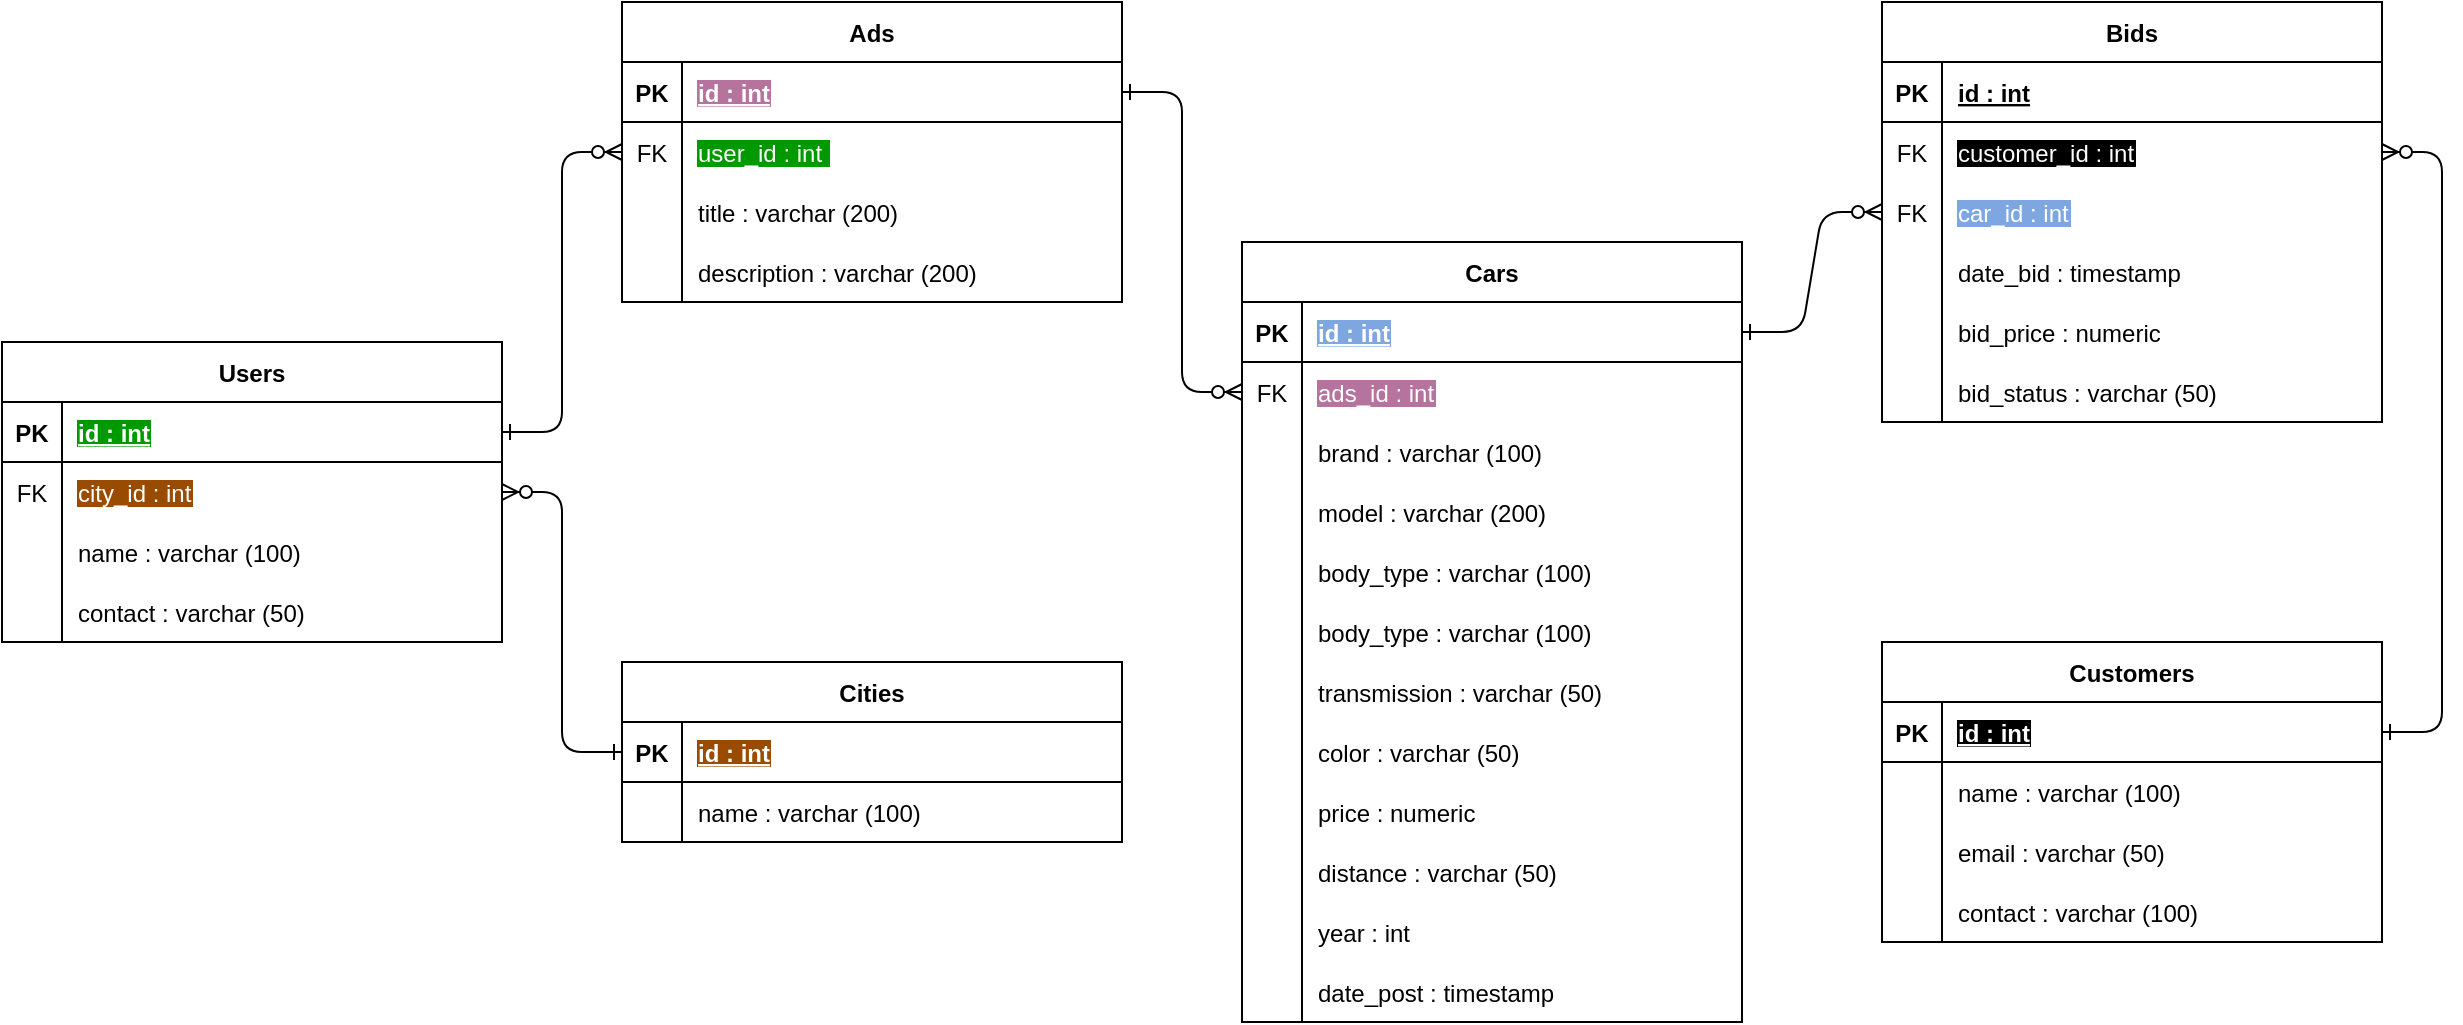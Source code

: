 <mxfile version="24.7.6">
  <diagram name="Halaman-1" id="cEegtYGNxd8ksvFHuOBf">
    <mxGraphModel grid="1" page="1" gridSize="10" guides="1" tooltips="1" connect="1" arrows="1" fold="1" pageScale="1" pageWidth="827" pageHeight="1169" math="0" shadow="0">
      <root>
        <mxCell id="0" />
        <mxCell id="1" parent="0" />
        <mxCell id="9dnN_5gEryBdoNZfUIF1-1" value="" style="edgeStyle=entityRelationEdgeStyle;endArrow=ERzeroToMany;startArrow=ERone;endFill=1;startFill=0;" edge="1" parent="1" source="9dnN_5gEryBdoNZfUIF1-54" target="9dnN_5gEryBdoNZfUIF1-7">
          <mxGeometry width="100" height="100" relative="1" as="geometry">
            <mxPoint x="340" y="720" as="sourcePoint" />
            <mxPoint x="440" y="620" as="targetPoint" />
          </mxGeometry>
        </mxCell>
        <mxCell id="9dnN_5gEryBdoNZfUIF1-2" value="" style="edgeStyle=entityRelationEdgeStyle;endArrow=ERzeroToMany;startArrow=ERone;endFill=1;startFill=0;" edge="1" parent="1" source="9dnN_5gEryBdoNZfUIF1-4" target="9dnN_5gEryBdoNZfUIF1-20">
          <mxGeometry width="100" height="100" relative="1" as="geometry">
            <mxPoint x="400" y="180" as="sourcePoint" />
            <mxPoint x="460" y="205" as="targetPoint" />
          </mxGeometry>
        </mxCell>
        <mxCell id="9dnN_5gEryBdoNZfUIF1-3" value="Ads" style="shape=table;startSize=30;container=1;collapsible=1;childLayout=tableLayout;fixedRows=1;rowLines=0;fontStyle=1;align=center;resizeLast=1;" vertex="1" parent="1">
          <mxGeometry x="360" y="100" width="250" height="150" as="geometry" />
        </mxCell>
        <mxCell id="9dnN_5gEryBdoNZfUIF1-4" value="" style="shape=partialRectangle;collapsible=0;dropTarget=0;pointerEvents=0;fillColor=none;points=[[0,0.5],[1,0.5]];portConstraint=eastwest;top=0;left=0;right=0;bottom=1;" vertex="1" parent="9dnN_5gEryBdoNZfUIF1-3">
          <mxGeometry y="30" width="250" height="30" as="geometry" />
        </mxCell>
        <mxCell id="9dnN_5gEryBdoNZfUIF1-5" value="PK" style="shape=partialRectangle;overflow=hidden;connectable=0;fillColor=none;top=0;left=0;bottom=0;right=0;fontStyle=1;" vertex="1" parent="9dnN_5gEryBdoNZfUIF1-4">
          <mxGeometry width="30" height="30" as="geometry">
            <mxRectangle width="30" height="30" as="alternateBounds" />
          </mxGeometry>
        </mxCell>
        <mxCell id="9dnN_5gEryBdoNZfUIF1-6" value="id : int" style="shape=partialRectangle;overflow=hidden;connectable=0;fillColor=none;top=0;left=0;bottom=0;right=0;align=left;spacingLeft=6;fontStyle=5;fontColor=#FFFFFF;labelBackgroundColor=#B5739D;" vertex="1" parent="9dnN_5gEryBdoNZfUIF1-4">
          <mxGeometry x="30" width="220" height="30" as="geometry">
            <mxRectangle width="220" height="30" as="alternateBounds" />
          </mxGeometry>
        </mxCell>
        <mxCell id="9dnN_5gEryBdoNZfUIF1-7" value="" style="shape=partialRectangle;collapsible=0;dropTarget=0;pointerEvents=0;fillColor=none;points=[[0,0.5],[1,0.5]];portConstraint=eastwest;top=0;left=0;right=0;bottom=0;" vertex="1" parent="9dnN_5gEryBdoNZfUIF1-3">
          <mxGeometry y="60" width="250" height="30" as="geometry" />
        </mxCell>
        <mxCell id="9dnN_5gEryBdoNZfUIF1-8" value="FK" style="shape=partialRectangle;overflow=hidden;connectable=0;fillColor=none;top=0;left=0;bottom=0;right=0;" vertex="1" parent="9dnN_5gEryBdoNZfUIF1-7">
          <mxGeometry width="30" height="30" as="geometry">
            <mxRectangle width="30" height="30" as="alternateBounds" />
          </mxGeometry>
        </mxCell>
        <mxCell id="9dnN_5gEryBdoNZfUIF1-9" value="user_id : int " style="shape=partialRectangle;overflow=hidden;connectable=0;fillColor=none;top=0;left=0;bottom=0;right=0;align=left;spacingLeft=6;fontColor=#FFFFFF;labelBackgroundColor=#009900;" vertex="1" parent="9dnN_5gEryBdoNZfUIF1-7">
          <mxGeometry x="30" width="220" height="30" as="geometry">
            <mxRectangle width="220" height="30" as="alternateBounds" />
          </mxGeometry>
        </mxCell>
        <mxCell id="9dnN_5gEryBdoNZfUIF1-10" value="" style="shape=partialRectangle;collapsible=0;dropTarget=0;pointerEvents=0;fillColor=none;points=[[0,0.5],[1,0.5]];portConstraint=eastwest;top=0;left=0;right=0;bottom=0;" vertex="1" parent="9dnN_5gEryBdoNZfUIF1-3">
          <mxGeometry y="90" width="250" height="30" as="geometry" />
        </mxCell>
        <mxCell id="9dnN_5gEryBdoNZfUIF1-11" value="" style="shape=partialRectangle;overflow=hidden;connectable=0;fillColor=none;top=0;left=0;bottom=0;right=0;" vertex="1" parent="9dnN_5gEryBdoNZfUIF1-10">
          <mxGeometry width="30" height="30" as="geometry">
            <mxRectangle width="30" height="30" as="alternateBounds" />
          </mxGeometry>
        </mxCell>
        <mxCell id="9dnN_5gEryBdoNZfUIF1-12" value="title : varchar (200)" style="shape=partialRectangle;overflow=hidden;connectable=0;fillColor=none;top=0;left=0;bottom=0;right=0;align=left;spacingLeft=6;" vertex="1" parent="9dnN_5gEryBdoNZfUIF1-10">
          <mxGeometry x="30" width="220" height="30" as="geometry">
            <mxRectangle width="220" height="30" as="alternateBounds" />
          </mxGeometry>
        </mxCell>
        <mxCell id="9dnN_5gEryBdoNZfUIF1-13" value="" style="shape=partialRectangle;collapsible=0;dropTarget=0;pointerEvents=0;fillColor=none;points=[[0,0.5],[1,0.5]];portConstraint=eastwest;top=0;left=0;right=0;bottom=0;" vertex="1" parent="9dnN_5gEryBdoNZfUIF1-3">
          <mxGeometry y="120" width="250" height="30" as="geometry" />
        </mxCell>
        <mxCell id="9dnN_5gEryBdoNZfUIF1-14" value="" style="shape=partialRectangle;overflow=hidden;connectable=0;fillColor=none;top=0;left=0;bottom=0;right=0;" vertex="1" parent="9dnN_5gEryBdoNZfUIF1-13">
          <mxGeometry width="30" height="30" as="geometry">
            <mxRectangle width="30" height="30" as="alternateBounds" />
          </mxGeometry>
        </mxCell>
        <mxCell id="9dnN_5gEryBdoNZfUIF1-15" value="description : varchar (200)" style="shape=partialRectangle;overflow=hidden;connectable=0;fillColor=none;top=0;left=0;bottom=0;right=0;align=left;spacingLeft=6;" vertex="1" parent="9dnN_5gEryBdoNZfUIF1-13">
          <mxGeometry x="30" width="220" height="30" as="geometry">
            <mxRectangle width="220" height="30" as="alternateBounds" />
          </mxGeometry>
        </mxCell>
        <mxCell id="9dnN_5gEryBdoNZfUIF1-16" value="Cars" style="shape=table;startSize=30;container=1;collapsible=1;childLayout=tableLayout;fixedRows=1;rowLines=0;fontStyle=1;align=center;resizeLast=1;" vertex="1" parent="1">
          <mxGeometry x="670" y="220" width="250" height="390" as="geometry" />
        </mxCell>
        <mxCell id="9dnN_5gEryBdoNZfUIF1-17" value="" style="shape=partialRectangle;collapsible=0;dropTarget=0;pointerEvents=0;fillColor=none;points=[[0,0.5],[1,0.5]];portConstraint=eastwest;top=0;left=0;right=0;bottom=1;" vertex="1" parent="9dnN_5gEryBdoNZfUIF1-16">
          <mxGeometry y="30" width="250" height="30" as="geometry" />
        </mxCell>
        <mxCell id="9dnN_5gEryBdoNZfUIF1-18" value="PK" style="shape=partialRectangle;overflow=hidden;connectable=0;fillColor=none;top=0;left=0;bottom=0;right=0;fontStyle=1;" vertex="1" parent="9dnN_5gEryBdoNZfUIF1-17">
          <mxGeometry width="30" height="30" as="geometry">
            <mxRectangle width="30" height="30" as="alternateBounds" />
          </mxGeometry>
        </mxCell>
        <mxCell id="9dnN_5gEryBdoNZfUIF1-19" value="id : int" style="shape=partialRectangle;overflow=hidden;connectable=0;fillColor=none;top=0;left=0;bottom=0;right=0;align=left;spacingLeft=6;fontStyle=5;labelBackgroundColor=#7EA6E0;fontColor=#FFFFFF;" vertex="1" parent="9dnN_5gEryBdoNZfUIF1-17">
          <mxGeometry x="30" width="220" height="30" as="geometry">
            <mxRectangle width="220" height="30" as="alternateBounds" />
          </mxGeometry>
        </mxCell>
        <mxCell id="9dnN_5gEryBdoNZfUIF1-20" value="" style="shape=partialRectangle;collapsible=0;dropTarget=0;pointerEvents=0;fillColor=none;points=[[0,0.5],[1,0.5]];portConstraint=eastwest;top=0;left=0;right=0;bottom=0;" vertex="1" parent="9dnN_5gEryBdoNZfUIF1-16">
          <mxGeometry y="60" width="250" height="30" as="geometry" />
        </mxCell>
        <mxCell id="9dnN_5gEryBdoNZfUIF1-21" value="FK" style="shape=partialRectangle;overflow=hidden;connectable=0;fillColor=none;top=0;left=0;bottom=0;right=0;" vertex="1" parent="9dnN_5gEryBdoNZfUIF1-20">
          <mxGeometry width="30" height="30" as="geometry">
            <mxRectangle width="30" height="30" as="alternateBounds" />
          </mxGeometry>
        </mxCell>
        <mxCell id="9dnN_5gEryBdoNZfUIF1-22" value="ads_id : int" style="shape=partialRectangle;overflow=hidden;connectable=0;fillColor=none;top=0;left=0;bottom=0;right=0;align=left;spacingLeft=6;labelBackgroundColor=#B5739D;fontColor=#FFFFFF;" vertex="1" parent="9dnN_5gEryBdoNZfUIF1-20">
          <mxGeometry x="30" width="220" height="30" as="geometry">
            <mxRectangle width="220" height="30" as="alternateBounds" />
          </mxGeometry>
        </mxCell>
        <mxCell id="9dnN_5gEryBdoNZfUIF1-23" value="" style="shape=partialRectangle;collapsible=0;dropTarget=0;pointerEvents=0;fillColor=none;points=[[0,0.5],[1,0.5]];portConstraint=eastwest;top=0;left=0;right=0;bottom=0;" vertex="1" parent="9dnN_5gEryBdoNZfUIF1-16">
          <mxGeometry y="90" width="250" height="30" as="geometry" />
        </mxCell>
        <mxCell id="9dnN_5gEryBdoNZfUIF1-24" value="" style="shape=partialRectangle;overflow=hidden;connectable=0;fillColor=none;top=0;left=0;bottom=0;right=0;" vertex="1" parent="9dnN_5gEryBdoNZfUIF1-23">
          <mxGeometry width="30" height="30" as="geometry">
            <mxRectangle width="30" height="30" as="alternateBounds" />
          </mxGeometry>
        </mxCell>
        <mxCell id="9dnN_5gEryBdoNZfUIF1-25" value="brand : varchar (100)" style="shape=partialRectangle;overflow=hidden;connectable=0;fillColor=none;top=0;left=0;bottom=0;right=0;align=left;spacingLeft=6;" vertex="1" parent="9dnN_5gEryBdoNZfUIF1-23">
          <mxGeometry x="30" width="220" height="30" as="geometry">
            <mxRectangle width="220" height="30" as="alternateBounds" />
          </mxGeometry>
        </mxCell>
        <mxCell id="9dnN_5gEryBdoNZfUIF1-26" value="" style="shape=partialRectangle;collapsible=0;dropTarget=0;pointerEvents=0;fillColor=none;points=[[0,0.5],[1,0.5]];portConstraint=eastwest;top=0;left=0;right=0;bottom=0;" vertex="1" parent="9dnN_5gEryBdoNZfUIF1-16">
          <mxGeometry y="120" width="250" height="30" as="geometry" />
        </mxCell>
        <mxCell id="9dnN_5gEryBdoNZfUIF1-27" value="" style="shape=partialRectangle;overflow=hidden;connectable=0;fillColor=none;top=0;left=0;bottom=0;right=0;" vertex="1" parent="9dnN_5gEryBdoNZfUIF1-26">
          <mxGeometry width="30" height="30" as="geometry">
            <mxRectangle width="30" height="30" as="alternateBounds" />
          </mxGeometry>
        </mxCell>
        <mxCell id="9dnN_5gEryBdoNZfUIF1-28" value="model : varchar (200)" style="shape=partialRectangle;overflow=hidden;connectable=0;fillColor=none;top=0;left=0;bottom=0;right=0;align=left;spacingLeft=6;" vertex="1" parent="9dnN_5gEryBdoNZfUIF1-26">
          <mxGeometry x="30" width="220" height="30" as="geometry">
            <mxRectangle width="220" height="30" as="alternateBounds" />
          </mxGeometry>
        </mxCell>
        <mxCell id="9dnN_5gEryBdoNZfUIF1-29" value="" style="shape=partialRectangle;collapsible=0;dropTarget=0;pointerEvents=0;fillColor=none;points=[[0,0.5],[1,0.5]];portConstraint=eastwest;top=0;left=0;right=0;bottom=0;" vertex="1" parent="9dnN_5gEryBdoNZfUIF1-16">
          <mxGeometry y="150" width="250" height="30" as="geometry" />
        </mxCell>
        <mxCell id="9dnN_5gEryBdoNZfUIF1-30" value="" style="shape=partialRectangle;overflow=hidden;connectable=0;fillColor=none;top=0;left=0;bottom=0;right=0;" vertex="1" parent="9dnN_5gEryBdoNZfUIF1-29">
          <mxGeometry width="30" height="30" as="geometry">
            <mxRectangle width="30" height="30" as="alternateBounds" />
          </mxGeometry>
        </mxCell>
        <mxCell id="9dnN_5gEryBdoNZfUIF1-31" value="body_type : varchar (100)" style="shape=partialRectangle;overflow=hidden;connectable=0;fillColor=none;top=0;left=0;bottom=0;right=0;align=left;spacingLeft=6;" vertex="1" parent="9dnN_5gEryBdoNZfUIF1-29">
          <mxGeometry x="30" width="220" height="30" as="geometry">
            <mxRectangle width="220" height="30" as="alternateBounds" />
          </mxGeometry>
        </mxCell>
        <mxCell id="9dnN_5gEryBdoNZfUIF1-32" value="" style="shape=partialRectangle;collapsible=0;dropTarget=0;pointerEvents=0;fillColor=none;points=[[0,0.5],[1,0.5]];portConstraint=eastwest;top=0;left=0;right=0;bottom=0;" vertex="1" parent="9dnN_5gEryBdoNZfUIF1-16">
          <mxGeometry y="180" width="250" height="30" as="geometry" />
        </mxCell>
        <mxCell id="9dnN_5gEryBdoNZfUIF1-33" value="" style="shape=partialRectangle;overflow=hidden;connectable=0;fillColor=none;top=0;left=0;bottom=0;right=0;" vertex="1" parent="9dnN_5gEryBdoNZfUIF1-32">
          <mxGeometry width="30" height="30" as="geometry">
            <mxRectangle width="30" height="30" as="alternateBounds" />
          </mxGeometry>
        </mxCell>
        <mxCell id="9dnN_5gEryBdoNZfUIF1-34" value="body_type : varchar (100)" style="shape=partialRectangle;overflow=hidden;connectable=0;fillColor=none;top=0;left=0;bottom=0;right=0;align=left;spacingLeft=6;" vertex="1" parent="9dnN_5gEryBdoNZfUIF1-32">
          <mxGeometry x="30" width="220" height="30" as="geometry">
            <mxRectangle width="220" height="30" as="alternateBounds" />
          </mxGeometry>
        </mxCell>
        <mxCell id="9dnN_5gEryBdoNZfUIF1-35" value="" style="shape=partialRectangle;collapsible=0;dropTarget=0;pointerEvents=0;fillColor=none;points=[[0,0.5],[1,0.5]];portConstraint=eastwest;top=0;left=0;right=0;bottom=0;" vertex="1" parent="9dnN_5gEryBdoNZfUIF1-16">
          <mxGeometry y="210" width="250" height="30" as="geometry" />
        </mxCell>
        <mxCell id="9dnN_5gEryBdoNZfUIF1-36" value="" style="shape=partialRectangle;overflow=hidden;connectable=0;fillColor=none;top=0;left=0;bottom=0;right=0;" vertex="1" parent="9dnN_5gEryBdoNZfUIF1-35">
          <mxGeometry width="30" height="30" as="geometry">
            <mxRectangle width="30" height="30" as="alternateBounds" />
          </mxGeometry>
        </mxCell>
        <mxCell id="9dnN_5gEryBdoNZfUIF1-37" value="transmission : varchar (50)" style="shape=partialRectangle;overflow=hidden;connectable=0;fillColor=none;top=0;left=0;bottom=0;right=0;align=left;spacingLeft=6;" vertex="1" parent="9dnN_5gEryBdoNZfUIF1-35">
          <mxGeometry x="30" width="220" height="30" as="geometry">
            <mxRectangle width="220" height="30" as="alternateBounds" />
          </mxGeometry>
        </mxCell>
        <mxCell id="9dnN_5gEryBdoNZfUIF1-38" value="" style="shape=partialRectangle;collapsible=0;dropTarget=0;pointerEvents=0;fillColor=none;points=[[0,0.5],[1,0.5]];portConstraint=eastwest;top=0;left=0;right=0;bottom=0;" vertex="1" parent="9dnN_5gEryBdoNZfUIF1-16">
          <mxGeometry y="240" width="250" height="30" as="geometry" />
        </mxCell>
        <mxCell id="9dnN_5gEryBdoNZfUIF1-39" value="" style="shape=partialRectangle;overflow=hidden;connectable=0;fillColor=none;top=0;left=0;bottom=0;right=0;" vertex="1" parent="9dnN_5gEryBdoNZfUIF1-38">
          <mxGeometry width="30" height="30" as="geometry">
            <mxRectangle width="30" height="30" as="alternateBounds" />
          </mxGeometry>
        </mxCell>
        <mxCell id="9dnN_5gEryBdoNZfUIF1-40" value="color : varchar (50)" style="shape=partialRectangle;overflow=hidden;connectable=0;fillColor=none;top=0;left=0;bottom=0;right=0;align=left;spacingLeft=6;" vertex="1" parent="9dnN_5gEryBdoNZfUIF1-38">
          <mxGeometry x="30" width="220" height="30" as="geometry">
            <mxRectangle width="220" height="30" as="alternateBounds" />
          </mxGeometry>
        </mxCell>
        <mxCell id="9dnN_5gEryBdoNZfUIF1-41" value="" style="shape=partialRectangle;collapsible=0;dropTarget=0;pointerEvents=0;fillColor=none;points=[[0,0.5],[1,0.5]];portConstraint=eastwest;top=0;left=0;right=0;bottom=0;" vertex="1" parent="9dnN_5gEryBdoNZfUIF1-16">
          <mxGeometry y="270" width="250" height="30" as="geometry" />
        </mxCell>
        <mxCell id="9dnN_5gEryBdoNZfUIF1-42" value="" style="shape=partialRectangle;overflow=hidden;connectable=0;fillColor=none;top=0;left=0;bottom=0;right=0;" vertex="1" parent="9dnN_5gEryBdoNZfUIF1-41">
          <mxGeometry width="30" height="30" as="geometry">
            <mxRectangle width="30" height="30" as="alternateBounds" />
          </mxGeometry>
        </mxCell>
        <mxCell id="9dnN_5gEryBdoNZfUIF1-43" value="price : numeric" style="shape=partialRectangle;overflow=hidden;connectable=0;fillColor=none;top=0;left=0;bottom=0;right=0;align=left;spacingLeft=6;" vertex="1" parent="9dnN_5gEryBdoNZfUIF1-41">
          <mxGeometry x="30" width="220" height="30" as="geometry">
            <mxRectangle width="220" height="30" as="alternateBounds" />
          </mxGeometry>
        </mxCell>
        <mxCell id="9dnN_5gEryBdoNZfUIF1-44" value="" style="shape=partialRectangle;collapsible=0;dropTarget=0;pointerEvents=0;fillColor=none;points=[[0,0.5],[1,0.5]];portConstraint=eastwest;top=0;left=0;right=0;bottom=0;" vertex="1" parent="9dnN_5gEryBdoNZfUIF1-16">
          <mxGeometry y="300" width="250" height="30" as="geometry" />
        </mxCell>
        <mxCell id="9dnN_5gEryBdoNZfUIF1-45" value="" style="shape=partialRectangle;overflow=hidden;connectable=0;fillColor=none;top=0;left=0;bottom=0;right=0;" vertex="1" parent="9dnN_5gEryBdoNZfUIF1-44">
          <mxGeometry width="30" height="30" as="geometry">
            <mxRectangle width="30" height="30" as="alternateBounds" />
          </mxGeometry>
        </mxCell>
        <mxCell id="9dnN_5gEryBdoNZfUIF1-46" value="distance : varchar (50)" style="shape=partialRectangle;overflow=hidden;connectable=0;fillColor=none;top=0;left=0;bottom=0;right=0;align=left;spacingLeft=6;" vertex="1" parent="9dnN_5gEryBdoNZfUIF1-44">
          <mxGeometry x="30" width="220" height="30" as="geometry">
            <mxRectangle width="220" height="30" as="alternateBounds" />
          </mxGeometry>
        </mxCell>
        <mxCell id="9dnN_5gEryBdoNZfUIF1-47" value="" style="shape=partialRectangle;collapsible=0;dropTarget=0;pointerEvents=0;fillColor=none;points=[[0,0.5],[1,0.5]];portConstraint=eastwest;top=0;left=0;right=0;bottom=0;" vertex="1" parent="9dnN_5gEryBdoNZfUIF1-16">
          <mxGeometry y="330" width="250" height="30" as="geometry" />
        </mxCell>
        <mxCell id="9dnN_5gEryBdoNZfUIF1-48" value="" style="shape=partialRectangle;overflow=hidden;connectable=0;fillColor=none;top=0;left=0;bottom=0;right=0;" vertex="1" parent="9dnN_5gEryBdoNZfUIF1-47">
          <mxGeometry width="30" height="30" as="geometry">
            <mxRectangle width="30" height="30" as="alternateBounds" />
          </mxGeometry>
        </mxCell>
        <mxCell id="9dnN_5gEryBdoNZfUIF1-49" value="year : int" style="shape=partialRectangle;overflow=hidden;connectable=0;fillColor=none;top=0;left=0;bottom=0;right=0;align=left;spacingLeft=6;" vertex="1" parent="9dnN_5gEryBdoNZfUIF1-47">
          <mxGeometry x="30" width="220" height="30" as="geometry">
            <mxRectangle width="220" height="30" as="alternateBounds" />
          </mxGeometry>
        </mxCell>
        <mxCell id="9dnN_5gEryBdoNZfUIF1-50" value="" style="shape=partialRectangle;collapsible=0;dropTarget=0;pointerEvents=0;fillColor=none;points=[[0,0.5],[1,0.5]];portConstraint=eastwest;top=0;left=0;right=0;bottom=0;" vertex="1" parent="9dnN_5gEryBdoNZfUIF1-16">
          <mxGeometry y="360" width="250" height="30" as="geometry" />
        </mxCell>
        <mxCell id="9dnN_5gEryBdoNZfUIF1-51" value="" style="shape=partialRectangle;overflow=hidden;connectable=0;fillColor=none;top=0;left=0;bottom=0;right=0;" vertex="1" parent="9dnN_5gEryBdoNZfUIF1-50">
          <mxGeometry width="30" height="30" as="geometry">
            <mxRectangle width="30" height="30" as="alternateBounds" />
          </mxGeometry>
        </mxCell>
        <mxCell id="9dnN_5gEryBdoNZfUIF1-52" value="date_post : timestamp" style="shape=partialRectangle;overflow=hidden;connectable=0;fillColor=none;top=0;left=0;bottom=0;right=0;align=left;spacingLeft=6;" vertex="1" parent="9dnN_5gEryBdoNZfUIF1-50">
          <mxGeometry x="30" width="220" height="30" as="geometry">
            <mxRectangle width="220" height="30" as="alternateBounds" />
          </mxGeometry>
        </mxCell>
        <mxCell id="9dnN_5gEryBdoNZfUIF1-53" value="Users" style="shape=table;startSize=30;container=1;collapsible=1;childLayout=tableLayout;fixedRows=1;rowLines=0;fontStyle=1;align=center;resizeLast=1;" vertex="1" parent="1">
          <mxGeometry x="50" y="270" width="250" height="150" as="geometry" />
        </mxCell>
        <mxCell id="9dnN_5gEryBdoNZfUIF1-54" value="" style="shape=partialRectangle;collapsible=0;dropTarget=0;pointerEvents=0;fillColor=none;points=[[0,0.5],[1,0.5]];portConstraint=eastwest;top=0;left=0;right=0;bottom=1;" vertex="1" parent="9dnN_5gEryBdoNZfUIF1-53">
          <mxGeometry y="30" width="250" height="30" as="geometry" />
        </mxCell>
        <mxCell id="9dnN_5gEryBdoNZfUIF1-55" value="PK" style="shape=partialRectangle;overflow=hidden;connectable=0;fillColor=none;top=0;left=0;bottom=0;right=0;fontStyle=1;" vertex="1" parent="9dnN_5gEryBdoNZfUIF1-54">
          <mxGeometry width="30" height="30" as="geometry">
            <mxRectangle width="30" height="30" as="alternateBounds" />
          </mxGeometry>
        </mxCell>
        <mxCell id="9dnN_5gEryBdoNZfUIF1-56" value="id : int" style="shape=partialRectangle;overflow=hidden;connectable=0;fillColor=none;top=0;left=0;bottom=0;right=0;align=left;spacingLeft=6;fontStyle=5;fontColor=#FFFFFF;labelBackgroundColor=#009900;" vertex="1" parent="9dnN_5gEryBdoNZfUIF1-54">
          <mxGeometry x="30" width="220" height="30" as="geometry">
            <mxRectangle width="220" height="30" as="alternateBounds" />
          </mxGeometry>
        </mxCell>
        <mxCell id="9dnN_5gEryBdoNZfUIF1-57" value="" style="shape=partialRectangle;collapsible=0;dropTarget=0;pointerEvents=0;fillColor=none;points=[[0,0.5],[1,0.5]];portConstraint=eastwest;top=0;left=0;right=0;bottom=0;" vertex="1" parent="9dnN_5gEryBdoNZfUIF1-53">
          <mxGeometry y="60" width="250" height="30" as="geometry" />
        </mxCell>
        <mxCell id="9dnN_5gEryBdoNZfUIF1-58" value="FK" style="shape=partialRectangle;overflow=hidden;connectable=0;fillColor=none;top=0;left=0;bottom=0;right=0;" vertex="1" parent="9dnN_5gEryBdoNZfUIF1-57">
          <mxGeometry width="30" height="30" as="geometry">
            <mxRectangle width="30" height="30" as="alternateBounds" />
          </mxGeometry>
        </mxCell>
        <mxCell id="9dnN_5gEryBdoNZfUIF1-59" value="city_id : int" style="shape=partialRectangle;overflow=hidden;connectable=0;fillColor=none;top=0;left=0;bottom=0;right=0;align=left;spacingLeft=6;fontColor=#FFFFFF;labelBackgroundColor=#994C00;" vertex="1" parent="9dnN_5gEryBdoNZfUIF1-57">
          <mxGeometry x="30" width="220" height="30" as="geometry">
            <mxRectangle width="220" height="30" as="alternateBounds" />
          </mxGeometry>
        </mxCell>
        <mxCell id="9dnN_5gEryBdoNZfUIF1-60" value="" style="shape=partialRectangle;collapsible=0;dropTarget=0;pointerEvents=0;fillColor=none;points=[[0,0.5],[1,0.5]];portConstraint=eastwest;top=0;left=0;right=0;bottom=0;" vertex="1" parent="9dnN_5gEryBdoNZfUIF1-53">
          <mxGeometry y="90" width="250" height="30" as="geometry" />
        </mxCell>
        <mxCell id="9dnN_5gEryBdoNZfUIF1-61" value="&#xa;" style="shape=partialRectangle;overflow=hidden;connectable=0;fillColor=none;top=0;left=0;bottom=0;right=0;" vertex="1" parent="9dnN_5gEryBdoNZfUIF1-60">
          <mxGeometry width="30" height="30" as="geometry">
            <mxRectangle width="30" height="30" as="alternateBounds" />
          </mxGeometry>
        </mxCell>
        <mxCell id="9dnN_5gEryBdoNZfUIF1-62" value="name : varchar (100)" style="shape=partialRectangle;overflow=hidden;connectable=0;fillColor=none;top=0;left=0;bottom=0;right=0;align=left;spacingLeft=6;" vertex="1" parent="9dnN_5gEryBdoNZfUIF1-60">
          <mxGeometry x="30" width="220" height="30" as="geometry">
            <mxRectangle width="220" height="30" as="alternateBounds" />
          </mxGeometry>
        </mxCell>
        <mxCell id="9dnN_5gEryBdoNZfUIF1-63" value="" style="shape=partialRectangle;collapsible=0;dropTarget=0;pointerEvents=0;fillColor=none;points=[[0,0.5],[1,0.5]];portConstraint=eastwest;top=0;left=0;right=0;bottom=0;" vertex="1" parent="9dnN_5gEryBdoNZfUIF1-53">
          <mxGeometry y="120" width="250" height="30" as="geometry" />
        </mxCell>
        <mxCell id="9dnN_5gEryBdoNZfUIF1-64" value="" style="shape=partialRectangle;overflow=hidden;connectable=0;fillColor=none;top=0;left=0;bottom=0;right=0;" vertex="1" parent="9dnN_5gEryBdoNZfUIF1-63">
          <mxGeometry width="30" height="30" as="geometry">
            <mxRectangle width="30" height="30" as="alternateBounds" />
          </mxGeometry>
        </mxCell>
        <mxCell id="9dnN_5gEryBdoNZfUIF1-65" value="contact : varchar (50)" style="shape=partialRectangle;overflow=hidden;connectable=0;fillColor=none;top=0;left=0;bottom=0;right=0;align=left;spacingLeft=6;" vertex="1" parent="9dnN_5gEryBdoNZfUIF1-63">
          <mxGeometry x="30" width="220" height="30" as="geometry">
            <mxRectangle width="220" height="30" as="alternateBounds" />
          </mxGeometry>
        </mxCell>
        <mxCell id="9dnN_5gEryBdoNZfUIF1-66" value="Cities" style="shape=table;startSize=30;container=1;collapsible=1;childLayout=tableLayout;fixedRows=1;rowLines=0;fontStyle=1;align=center;resizeLast=1;" vertex="1" parent="1">
          <mxGeometry x="360" y="430" width="250" height="90" as="geometry" />
        </mxCell>
        <mxCell id="9dnN_5gEryBdoNZfUIF1-67" value="" style="shape=partialRectangle;collapsible=0;dropTarget=0;pointerEvents=0;fillColor=none;points=[[0,0.5],[1,0.5]];portConstraint=eastwest;top=0;left=0;right=0;bottom=1;" vertex="1" parent="9dnN_5gEryBdoNZfUIF1-66">
          <mxGeometry y="30" width="250" height="30" as="geometry" />
        </mxCell>
        <mxCell id="9dnN_5gEryBdoNZfUIF1-68" value="PK" style="shape=partialRectangle;overflow=hidden;connectable=0;fillColor=none;top=0;left=0;bottom=0;right=0;fontStyle=1;" vertex="1" parent="9dnN_5gEryBdoNZfUIF1-67">
          <mxGeometry width="30" height="30" as="geometry">
            <mxRectangle width="30" height="30" as="alternateBounds" />
          </mxGeometry>
        </mxCell>
        <mxCell id="9dnN_5gEryBdoNZfUIF1-69" value="id : int" style="shape=partialRectangle;overflow=hidden;connectable=0;fillColor=none;top=0;left=0;bottom=0;right=0;align=left;spacingLeft=6;fontStyle=5;labelBackgroundColor=#994C00;fontColor=#FFFFFF;" vertex="1" parent="9dnN_5gEryBdoNZfUIF1-67">
          <mxGeometry x="30" width="220" height="30" as="geometry">
            <mxRectangle width="220" height="30" as="alternateBounds" />
          </mxGeometry>
        </mxCell>
        <mxCell id="9dnN_5gEryBdoNZfUIF1-70" value="" style="shape=partialRectangle;collapsible=0;dropTarget=0;pointerEvents=0;fillColor=none;points=[[0,0.5],[1,0.5]];portConstraint=eastwest;top=0;left=0;right=0;bottom=0;" vertex="1" parent="9dnN_5gEryBdoNZfUIF1-66">
          <mxGeometry y="60" width="250" height="30" as="geometry" />
        </mxCell>
        <mxCell id="9dnN_5gEryBdoNZfUIF1-71" value="" style="shape=partialRectangle;overflow=hidden;connectable=0;fillColor=none;top=0;left=0;bottom=0;right=0;" vertex="1" parent="9dnN_5gEryBdoNZfUIF1-70">
          <mxGeometry width="30" height="30" as="geometry">
            <mxRectangle width="30" height="30" as="alternateBounds" />
          </mxGeometry>
        </mxCell>
        <mxCell id="9dnN_5gEryBdoNZfUIF1-72" value="name : varchar (100)" style="shape=partialRectangle;overflow=hidden;connectable=0;fillColor=none;top=0;left=0;bottom=0;right=0;align=left;spacingLeft=6;" vertex="1" parent="9dnN_5gEryBdoNZfUIF1-70">
          <mxGeometry x="30" width="220" height="30" as="geometry">
            <mxRectangle width="220" height="30" as="alternateBounds" />
          </mxGeometry>
        </mxCell>
        <mxCell id="9dnN_5gEryBdoNZfUIF1-73" value="Customers" style="shape=table;startSize=30;container=1;collapsible=1;childLayout=tableLayout;fixedRows=1;rowLines=0;fontStyle=1;align=center;resizeLast=1;" vertex="1" parent="1">
          <mxGeometry x="990" y="420" width="250" height="150" as="geometry" />
        </mxCell>
        <mxCell id="9dnN_5gEryBdoNZfUIF1-74" value="" style="shape=partialRectangle;collapsible=0;dropTarget=0;pointerEvents=0;fillColor=none;points=[[0,0.5],[1,0.5]];portConstraint=eastwest;top=0;left=0;right=0;bottom=1;" vertex="1" parent="9dnN_5gEryBdoNZfUIF1-73">
          <mxGeometry y="30" width="250" height="30" as="geometry" />
        </mxCell>
        <mxCell id="9dnN_5gEryBdoNZfUIF1-75" value="PK" style="shape=partialRectangle;overflow=hidden;connectable=0;fillColor=none;top=0;left=0;bottom=0;right=0;fontStyle=1;" vertex="1" parent="9dnN_5gEryBdoNZfUIF1-74">
          <mxGeometry width="30" height="30" as="geometry">
            <mxRectangle width="30" height="30" as="alternateBounds" />
          </mxGeometry>
        </mxCell>
        <mxCell id="9dnN_5gEryBdoNZfUIF1-76" value="id : int" style="shape=partialRectangle;overflow=hidden;connectable=0;fillColor=none;top=0;left=0;bottom=0;right=0;align=left;spacingLeft=6;fontStyle=5;labelBackgroundColor=#000000;fontColor=#FFFFFF;" vertex="1" parent="9dnN_5gEryBdoNZfUIF1-74">
          <mxGeometry x="30" width="220" height="30" as="geometry">
            <mxRectangle width="220" height="30" as="alternateBounds" />
          </mxGeometry>
        </mxCell>
        <mxCell id="9dnN_5gEryBdoNZfUIF1-77" value="" style="shape=partialRectangle;collapsible=0;dropTarget=0;pointerEvents=0;fillColor=none;points=[[0,0.5],[1,0.5]];portConstraint=eastwest;top=0;left=0;right=0;bottom=0;" vertex="1" parent="9dnN_5gEryBdoNZfUIF1-73">
          <mxGeometry y="60" width="250" height="30" as="geometry" />
        </mxCell>
        <mxCell id="9dnN_5gEryBdoNZfUIF1-78" value="&#xa;" style="shape=partialRectangle;overflow=hidden;connectable=0;fillColor=none;top=0;left=0;bottom=0;right=0;" vertex="1" parent="9dnN_5gEryBdoNZfUIF1-77">
          <mxGeometry width="30" height="30" as="geometry">
            <mxRectangle width="30" height="30" as="alternateBounds" />
          </mxGeometry>
        </mxCell>
        <mxCell id="9dnN_5gEryBdoNZfUIF1-79" value="name : varchar (100)" style="shape=partialRectangle;overflow=hidden;connectable=0;fillColor=none;top=0;left=0;bottom=0;right=0;align=left;spacingLeft=6;" vertex="1" parent="9dnN_5gEryBdoNZfUIF1-77">
          <mxGeometry x="30" width="220" height="30" as="geometry">
            <mxRectangle width="220" height="30" as="alternateBounds" />
          </mxGeometry>
        </mxCell>
        <mxCell id="9dnN_5gEryBdoNZfUIF1-80" value="" style="shape=partialRectangle;collapsible=0;dropTarget=0;pointerEvents=0;fillColor=none;points=[[0,0.5],[1,0.5]];portConstraint=eastwest;top=0;left=0;right=0;bottom=0;" vertex="1" parent="9dnN_5gEryBdoNZfUIF1-73">
          <mxGeometry y="90" width="250" height="30" as="geometry" />
        </mxCell>
        <mxCell id="9dnN_5gEryBdoNZfUIF1-81" value="" style="shape=partialRectangle;overflow=hidden;connectable=0;fillColor=none;top=0;left=0;bottom=0;right=0;" vertex="1" parent="9dnN_5gEryBdoNZfUIF1-80">
          <mxGeometry width="30" height="30" as="geometry">
            <mxRectangle width="30" height="30" as="alternateBounds" />
          </mxGeometry>
        </mxCell>
        <mxCell id="9dnN_5gEryBdoNZfUIF1-82" value="email : varchar (50)" style="shape=partialRectangle;overflow=hidden;connectable=0;fillColor=none;top=0;left=0;bottom=0;right=0;align=left;spacingLeft=6;" vertex="1" parent="9dnN_5gEryBdoNZfUIF1-80">
          <mxGeometry x="30" width="220" height="30" as="geometry">
            <mxRectangle width="220" height="30" as="alternateBounds" />
          </mxGeometry>
        </mxCell>
        <mxCell id="9dnN_5gEryBdoNZfUIF1-83" value="" style="shape=partialRectangle;collapsible=0;dropTarget=0;pointerEvents=0;fillColor=none;points=[[0,0.5],[1,0.5]];portConstraint=eastwest;top=0;left=0;right=0;bottom=0;" vertex="1" parent="9dnN_5gEryBdoNZfUIF1-73">
          <mxGeometry y="120" width="250" height="30" as="geometry" />
        </mxCell>
        <mxCell id="9dnN_5gEryBdoNZfUIF1-84" value="&#xa;" style="shape=partialRectangle;overflow=hidden;connectable=0;fillColor=none;top=0;left=0;bottom=0;right=0;" vertex="1" parent="9dnN_5gEryBdoNZfUIF1-83">
          <mxGeometry width="30" height="30" as="geometry">
            <mxRectangle width="30" height="30" as="alternateBounds" />
          </mxGeometry>
        </mxCell>
        <mxCell id="9dnN_5gEryBdoNZfUIF1-85" value="contact : varchar (100)" style="shape=partialRectangle;overflow=hidden;connectable=0;fillColor=none;top=0;left=0;bottom=0;right=0;align=left;spacingLeft=6;" vertex="1" parent="9dnN_5gEryBdoNZfUIF1-83">
          <mxGeometry x="30" width="220" height="30" as="geometry">
            <mxRectangle width="220" height="30" as="alternateBounds" />
          </mxGeometry>
        </mxCell>
        <mxCell id="9dnN_5gEryBdoNZfUIF1-86" value="Bids" style="shape=table;startSize=30;container=1;collapsible=1;childLayout=tableLayout;fixedRows=1;rowLines=0;fontStyle=1;align=center;resizeLast=1;" vertex="1" parent="1">
          <mxGeometry x="990" y="100" width="250" height="210" as="geometry" />
        </mxCell>
        <mxCell id="9dnN_5gEryBdoNZfUIF1-87" value="" style="shape=partialRectangle;collapsible=0;dropTarget=0;pointerEvents=0;fillColor=none;points=[[0,0.5],[1,0.5]];portConstraint=eastwest;top=0;left=0;right=0;bottom=1;" vertex="1" parent="9dnN_5gEryBdoNZfUIF1-86">
          <mxGeometry y="30" width="250" height="30" as="geometry" />
        </mxCell>
        <mxCell id="9dnN_5gEryBdoNZfUIF1-88" value="PK" style="shape=partialRectangle;overflow=hidden;connectable=0;fillColor=none;top=0;left=0;bottom=0;right=0;fontStyle=1;" vertex="1" parent="9dnN_5gEryBdoNZfUIF1-87">
          <mxGeometry width="30" height="30" as="geometry">
            <mxRectangle width="30" height="30" as="alternateBounds" />
          </mxGeometry>
        </mxCell>
        <mxCell id="9dnN_5gEryBdoNZfUIF1-89" value="id : int" style="shape=partialRectangle;overflow=hidden;connectable=0;fillColor=none;top=0;left=0;bottom=0;right=0;align=left;spacingLeft=6;fontStyle=5;labelBackgroundColor=none;fontColor=#000000;" vertex="1" parent="9dnN_5gEryBdoNZfUIF1-87">
          <mxGeometry x="30" width="220" height="30" as="geometry">
            <mxRectangle width="220" height="30" as="alternateBounds" />
          </mxGeometry>
        </mxCell>
        <mxCell id="9dnN_5gEryBdoNZfUIF1-90" value="" style="shape=partialRectangle;collapsible=0;dropTarget=0;pointerEvents=0;fillColor=none;points=[[0,0.5],[1,0.5]];portConstraint=eastwest;top=0;left=0;right=0;bottom=0;" vertex="1" parent="9dnN_5gEryBdoNZfUIF1-86">
          <mxGeometry y="60" width="250" height="30" as="geometry" />
        </mxCell>
        <mxCell id="9dnN_5gEryBdoNZfUIF1-91" value="FK" style="shape=partialRectangle;overflow=hidden;connectable=0;fillColor=none;top=0;left=0;bottom=0;right=0;" vertex="1" parent="9dnN_5gEryBdoNZfUIF1-90">
          <mxGeometry width="30" height="30" as="geometry">
            <mxRectangle width="30" height="30" as="alternateBounds" />
          </mxGeometry>
        </mxCell>
        <mxCell id="9dnN_5gEryBdoNZfUIF1-92" value="customer_id : int" style="shape=partialRectangle;overflow=hidden;connectable=0;fillColor=none;top=0;left=0;bottom=0;right=0;align=left;spacingLeft=6;fontColor=#FFFFFF;labelBackgroundColor=#000000;" vertex="1" parent="9dnN_5gEryBdoNZfUIF1-90">
          <mxGeometry x="30" width="220" height="30" as="geometry">
            <mxRectangle width="220" height="30" as="alternateBounds" />
          </mxGeometry>
        </mxCell>
        <mxCell id="9dnN_5gEryBdoNZfUIF1-93" value="" style="shape=partialRectangle;collapsible=0;dropTarget=0;pointerEvents=0;fillColor=none;points=[[0,0.5],[1,0.5]];portConstraint=eastwest;top=0;left=0;right=0;bottom=0;" vertex="1" parent="9dnN_5gEryBdoNZfUIF1-86">
          <mxGeometry y="90" width="250" height="30" as="geometry" />
        </mxCell>
        <mxCell id="9dnN_5gEryBdoNZfUIF1-94" value="FK" style="shape=partialRectangle;overflow=hidden;connectable=0;fillColor=none;top=0;left=0;bottom=0;right=0;" vertex="1" parent="9dnN_5gEryBdoNZfUIF1-93">
          <mxGeometry width="30" height="30" as="geometry">
            <mxRectangle width="30" height="30" as="alternateBounds" />
          </mxGeometry>
        </mxCell>
        <mxCell id="9dnN_5gEryBdoNZfUIF1-95" value="car_id : int" style="shape=partialRectangle;overflow=hidden;connectable=0;fillColor=none;top=0;left=0;bottom=0;right=0;align=left;spacingLeft=6;fontColor=#FFFFFF;labelBackgroundColor=#7EA6E0;" vertex="1" parent="9dnN_5gEryBdoNZfUIF1-93">
          <mxGeometry x="30" width="220" height="30" as="geometry">
            <mxRectangle width="220" height="30" as="alternateBounds" />
          </mxGeometry>
        </mxCell>
        <mxCell id="9dnN_5gEryBdoNZfUIF1-96" value="" style="shape=partialRectangle;collapsible=0;dropTarget=0;pointerEvents=0;fillColor=none;points=[[0,0.5],[1,0.5]];portConstraint=eastwest;top=0;left=0;right=0;bottom=0;" vertex="1" parent="9dnN_5gEryBdoNZfUIF1-86">
          <mxGeometry y="120" width="250" height="30" as="geometry" />
        </mxCell>
        <mxCell id="9dnN_5gEryBdoNZfUIF1-97" value="" style="shape=partialRectangle;overflow=hidden;connectable=0;fillColor=none;top=0;left=0;bottom=0;right=0;" vertex="1" parent="9dnN_5gEryBdoNZfUIF1-96">
          <mxGeometry width="30" height="30" as="geometry">
            <mxRectangle width="30" height="30" as="alternateBounds" />
          </mxGeometry>
        </mxCell>
        <mxCell id="9dnN_5gEryBdoNZfUIF1-98" value="date_bid : timestamp" style="shape=partialRectangle;overflow=hidden;connectable=0;fillColor=none;top=0;left=0;bottom=0;right=0;align=left;spacingLeft=6;" vertex="1" parent="9dnN_5gEryBdoNZfUIF1-96">
          <mxGeometry x="30" width="220" height="30" as="geometry">
            <mxRectangle width="220" height="30" as="alternateBounds" />
          </mxGeometry>
        </mxCell>
        <mxCell id="9dnN_5gEryBdoNZfUIF1-99" value="" style="shape=partialRectangle;collapsible=0;dropTarget=0;pointerEvents=0;fillColor=none;points=[[0,0.5],[1,0.5]];portConstraint=eastwest;top=0;left=0;right=0;bottom=0;" vertex="1" parent="9dnN_5gEryBdoNZfUIF1-86">
          <mxGeometry y="150" width="250" height="30" as="geometry" />
        </mxCell>
        <mxCell id="9dnN_5gEryBdoNZfUIF1-100" value="" style="shape=partialRectangle;overflow=hidden;connectable=0;fillColor=none;top=0;left=0;bottom=0;right=0;" vertex="1" parent="9dnN_5gEryBdoNZfUIF1-99">
          <mxGeometry width="30" height="30" as="geometry">
            <mxRectangle width="30" height="30" as="alternateBounds" />
          </mxGeometry>
        </mxCell>
        <mxCell id="9dnN_5gEryBdoNZfUIF1-101" value="bid_price : numeric" style="shape=partialRectangle;overflow=hidden;connectable=0;fillColor=none;top=0;left=0;bottom=0;right=0;align=left;spacingLeft=6;" vertex="1" parent="9dnN_5gEryBdoNZfUIF1-99">
          <mxGeometry x="30" width="220" height="30" as="geometry">
            <mxRectangle width="220" height="30" as="alternateBounds" />
          </mxGeometry>
        </mxCell>
        <mxCell id="9dnN_5gEryBdoNZfUIF1-102" value="" style="shape=partialRectangle;collapsible=0;dropTarget=0;pointerEvents=0;fillColor=none;points=[[0,0.5],[1,0.5]];portConstraint=eastwest;top=0;left=0;right=0;bottom=0;" vertex="1" parent="9dnN_5gEryBdoNZfUIF1-86">
          <mxGeometry y="180" width="250" height="30" as="geometry" />
        </mxCell>
        <mxCell id="9dnN_5gEryBdoNZfUIF1-103" value="" style="shape=partialRectangle;overflow=hidden;connectable=0;fillColor=none;top=0;left=0;bottom=0;right=0;" vertex="1" parent="9dnN_5gEryBdoNZfUIF1-102">
          <mxGeometry width="30" height="30" as="geometry">
            <mxRectangle width="30" height="30" as="alternateBounds" />
          </mxGeometry>
        </mxCell>
        <mxCell id="9dnN_5gEryBdoNZfUIF1-104" value="bid_status : varchar (50)" style="shape=partialRectangle;overflow=hidden;connectable=0;fillColor=none;top=0;left=0;bottom=0;right=0;align=left;spacingLeft=6;" vertex="1" parent="9dnN_5gEryBdoNZfUIF1-102">
          <mxGeometry x="30" width="220" height="30" as="geometry">
            <mxRectangle width="220" height="30" as="alternateBounds" />
          </mxGeometry>
        </mxCell>
        <mxCell id="9dnN_5gEryBdoNZfUIF1-105" value="" style="edgeStyle=entityRelationEdgeStyle;endArrow=ERzeroToMany;startArrow=ERone;endFill=1;startFill=0;exitX=1;exitY=0.5;exitDx=0;exitDy=0;" edge="1" parent="1" source="9dnN_5gEryBdoNZfUIF1-74" target="9dnN_5gEryBdoNZfUIF1-90">
          <mxGeometry width="100" height="100" relative="1" as="geometry">
            <mxPoint x="850" y="720" as="sourcePoint" />
            <mxPoint x="1110" y="670" as="targetPoint" />
            <Array as="points">
              <mxPoint x="1060" y="670" />
              <mxPoint x="1000" y="670" />
              <mxPoint x="1030" y="650" />
            </Array>
          </mxGeometry>
        </mxCell>
        <mxCell id="9dnN_5gEryBdoNZfUIF1-106" value="" style="edgeStyle=entityRelationEdgeStyle;endArrow=ERzeroToMany;startArrow=ERone;endFill=1;startFill=0;exitX=1;exitY=0.5;exitDx=0;exitDy=0;" edge="1" parent="1" source="9dnN_5gEryBdoNZfUIF1-17" target="9dnN_5gEryBdoNZfUIF1-93">
          <mxGeometry width="100" height="100" relative="1" as="geometry">
            <mxPoint x="950" y="270" as="sourcePoint" />
            <mxPoint x="1015" y="430" as="targetPoint" />
            <Array as="points">
              <mxPoint x="1000" y="355" />
              <mxPoint x="1010" y="355" />
              <mxPoint x="1030" y="440" />
              <mxPoint x="1015" y="335" />
            </Array>
          </mxGeometry>
        </mxCell>
        <mxCell id="9dnN_5gEryBdoNZfUIF1-107" value="" style="edgeStyle=entityRelationEdgeStyle;endArrow=ERzeroToMany;startArrow=ERone;endFill=1;startFill=0;exitX=0;exitY=0.5;exitDx=0;exitDy=0;entryX=1;entryY=0.5;entryDx=0;entryDy=0;" edge="1" parent="1" source="9dnN_5gEryBdoNZfUIF1-67" target="9dnN_5gEryBdoNZfUIF1-57">
          <mxGeometry width="100" height="100" relative="1" as="geometry">
            <mxPoint x="360" y="200" as="sourcePoint" />
            <mxPoint x="320" y="520" as="targetPoint" />
          </mxGeometry>
        </mxCell>
      </root>
    </mxGraphModel>
  </diagram>
</mxfile>
